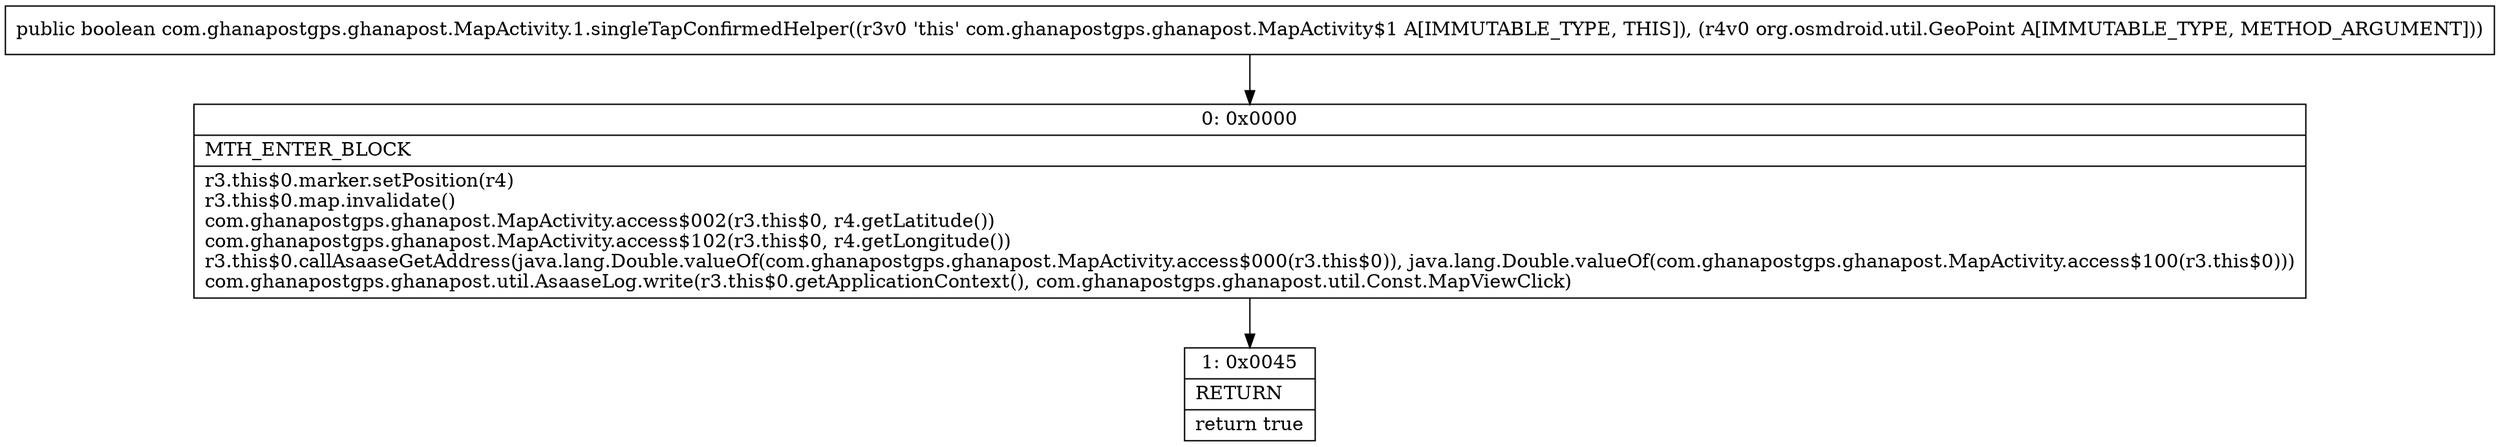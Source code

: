 digraph "CFG forcom.ghanapostgps.ghanapost.MapActivity.1.singleTapConfirmedHelper(Lorg\/osmdroid\/util\/GeoPoint;)Z" {
Node_0 [shape=record,label="{0\:\ 0x0000|MTH_ENTER_BLOCK\l|r3.this$0.marker.setPosition(r4)\lr3.this$0.map.invalidate()\lcom.ghanapostgps.ghanapost.MapActivity.access$002(r3.this$0, r4.getLatitude())\lcom.ghanapostgps.ghanapost.MapActivity.access$102(r3.this$0, r4.getLongitude())\lr3.this$0.callAsaaseGetAddress(java.lang.Double.valueOf(com.ghanapostgps.ghanapost.MapActivity.access$000(r3.this$0)), java.lang.Double.valueOf(com.ghanapostgps.ghanapost.MapActivity.access$100(r3.this$0)))\lcom.ghanapostgps.ghanapost.util.AsaaseLog.write(r3.this$0.getApplicationContext(), com.ghanapostgps.ghanapost.util.Const.MapViewClick)\l}"];
Node_1 [shape=record,label="{1\:\ 0x0045|RETURN\l|return true\l}"];
MethodNode[shape=record,label="{public boolean com.ghanapostgps.ghanapost.MapActivity.1.singleTapConfirmedHelper((r3v0 'this' com.ghanapostgps.ghanapost.MapActivity$1 A[IMMUTABLE_TYPE, THIS]), (r4v0 org.osmdroid.util.GeoPoint A[IMMUTABLE_TYPE, METHOD_ARGUMENT])) }"];
MethodNode -> Node_0;
Node_0 -> Node_1;
}

